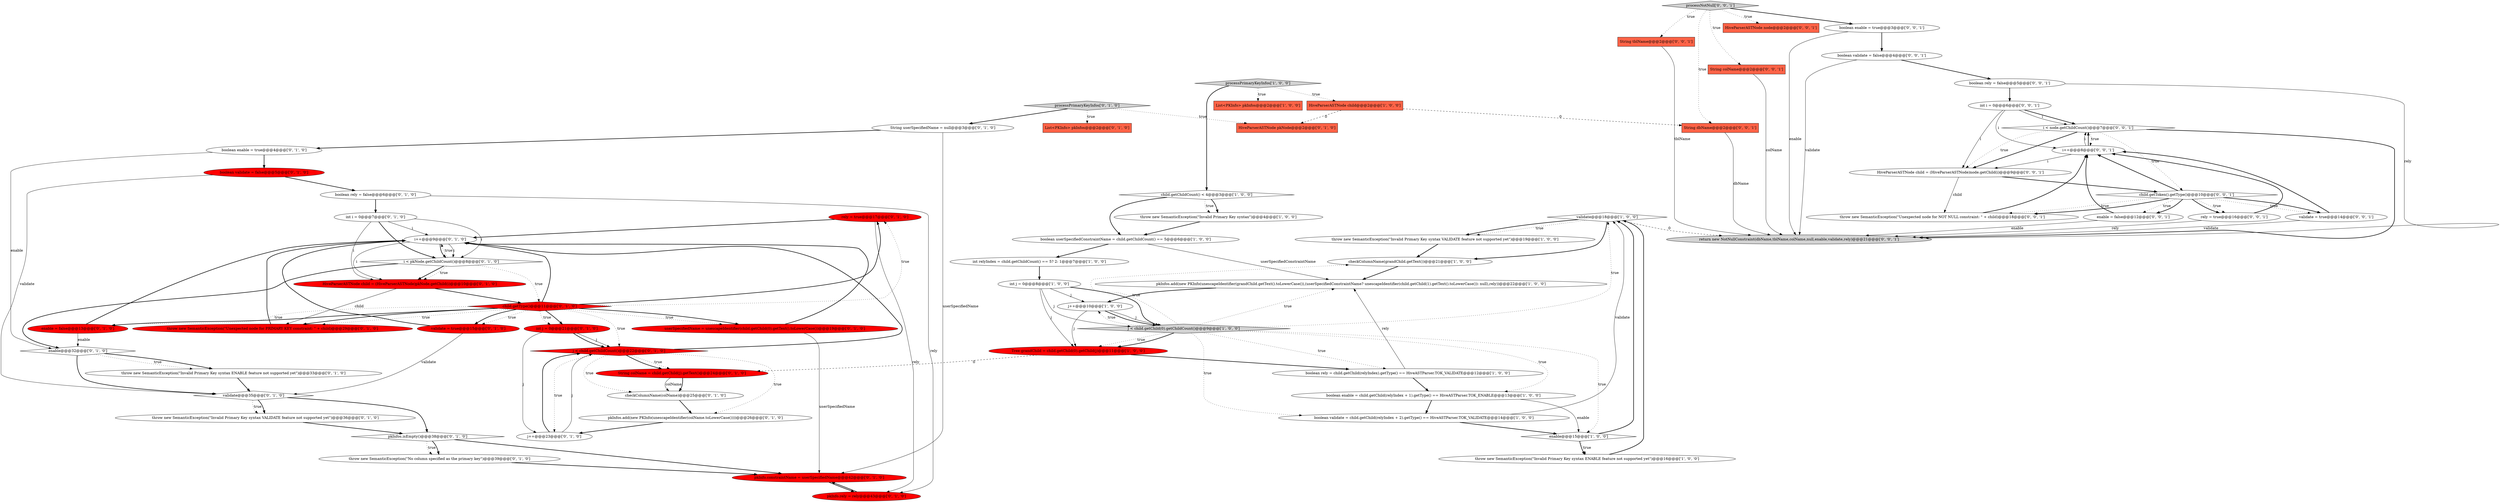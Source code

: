 digraph {
30 [style = filled, label = "validate@@@35@@@['0', '1', '0']", fillcolor = white, shape = diamond image = "AAA0AAABBB2BBB"];
14 [style = filled, label = "pkInfos.add(new PKInfo(unescapeIdentifier(grandChild.getText().toLowerCase()),(userSpecifiedConstraintName? unescapeIdentifier(child.getChild(1).getText().toLowerCase()): null),rely))@@@22@@@['1', '0', '0']", fillcolor = white, shape = ellipse image = "AAA0AAABBB1BBB"];
34 [style = filled, label = "enable = false@@@13@@@['0', '1', '0']", fillcolor = red, shape = ellipse image = "AAA1AAABBB2BBB"];
11 [style = filled, label = "int j = 0@@@8@@@['1', '0', '0']", fillcolor = white, shape = ellipse image = "AAA0AAABBB1BBB"];
63 [style = filled, label = "boolean enable = true@@@3@@@['0', '0', '1']", fillcolor = white, shape = ellipse image = "AAA0AAABBB3BBB"];
59 [style = filled, label = "String tblName@@@2@@@['0', '0', '1']", fillcolor = tomato, shape = box image = "AAA0AAABBB3BBB"];
62 [style = filled, label = "rely = true@@@16@@@['0', '0', '1']", fillcolor = white, shape = ellipse image = "AAA0AAABBB3BBB"];
66 [style = filled, label = "i < node.getChildCount()@@@7@@@['0', '0', '1']", fillcolor = white, shape = diamond image = "AAA0AAABBB3BBB"];
22 [style = filled, label = "throw new SemanticException(\"No column specified as the primary key\")@@@39@@@['0', '1', '0']", fillcolor = white, shape = ellipse image = "AAA0AAABBB2BBB"];
28 [style = filled, label = "pkInfo.constraintName = userSpecifiedName@@@42@@@['0', '1', '0']", fillcolor = red, shape = ellipse image = "AAA1AAABBB2BBB"];
31 [style = filled, label = "throw new SemanticException(\"Invalid Primary Key syntax ENABLE feature not supported yet\")@@@33@@@['0', '1', '0']", fillcolor = white, shape = ellipse image = "AAA0AAABBB2BBB"];
43 [style = filled, label = "boolean enable = true@@@4@@@['0', '1', '0']", fillcolor = white, shape = ellipse image = "AAA0AAABBB2BBB"];
49 [style = filled, label = "String userSpecifiedName = null@@@3@@@['0', '1', '0']", fillcolor = white, shape = ellipse image = "AAA0AAABBB2BBB"];
57 [style = filled, label = "i++@@@8@@@['0', '0', '1']", fillcolor = white, shape = ellipse image = "AAA0AAABBB3BBB"];
51 [style = filled, label = "String colName@@@2@@@['0', '0', '1']", fillcolor = tomato, shape = box image = "AAA0AAABBB3BBB"];
32 [style = filled, label = "throw new SemanticException(\"Invalid Primary Key syntax VALIDATE feature not supported yet\")@@@36@@@['0', '1', '0']", fillcolor = white, shape = ellipse image = "AAA0AAABBB2BBB"];
16 [style = filled, label = "j++@@@10@@@['1', '0', '0']", fillcolor = white, shape = ellipse image = "AAA0AAABBB1BBB"];
40 [style = filled, label = "child.getType()@@@11@@@['0', '1', '0']", fillcolor = red, shape = diamond image = "AAA1AAABBB2BBB"];
33 [style = filled, label = "checkColumnName(colName)@@@25@@@['0', '1', '0']", fillcolor = white, shape = ellipse image = "AAA0AAABBB2BBB"];
0 [style = filled, label = "boolean userSpecifiedConstraintName = child.getChildCount() == 5@@@6@@@['1', '0', '0']", fillcolor = white, shape = ellipse image = "AAA0AAABBB1BBB"];
36 [style = filled, label = "HiveParserASTNode pkNode@@@2@@@['0', '1', '0']", fillcolor = tomato, shape = box image = "AAA1AAABBB2BBB"];
38 [style = filled, label = "j++@@@23@@@['0', '1', '0']", fillcolor = white, shape = ellipse image = "AAA0AAABBB2BBB"];
47 [style = filled, label = "i++@@@9@@@['0', '1', '0']", fillcolor = white, shape = ellipse image = "AAA0AAABBB2BBB"];
50 [style = filled, label = "userSpecifiedName = unescapeIdentifier(child.getChild(0).getText().toLowerCase())@@@19@@@['0', '1', '0']", fillcolor = red, shape = ellipse image = "AAA1AAABBB2BBB"];
48 [style = filled, label = "rely = true@@@17@@@['0', '1', '0']", fillcolor = red, shape = ellipse image = "AAA1AAABBB2BBB"];
52 [style = filled, label = "validate = true@@@14@@@['0', '0', '1']", fillcolor = white, shape = ellipse image = "AAA0AAABBB3BBB"];
12 [style = filled, label = "processPrimaryKeyInfos['1', '0', '0']", fillcolor = lightgray, shape = diamond image = "AAA0AAABBB1BBB"];
46 [style = filled, label = "pkInfos.add(new PKInfo(unescapeIdentifier(colName.toLowerCase())))@@@26@@@['0', '1', '0']", fillcolor = white, shape = ellipse image = "AAA0AAABBB2BBB"];
29 [style = filled, label = "HiveParserASTNode child = (HiveParserASTNode)pkNode.getChild(i)@@@10@@@['0', '1', '0']", fillcolor = red, shape = ellipse image = "AAA1AAABBB2BBB"];
42 [style = filled, label = "pkInfo.rely = rely@@@43@@@['0', '1', '0']", fillcolor = red, shape = ellipse image = "AAA1AAABBB2BBB"];
35 [style = filled, label = "enable@@@32@@@['0', '1', '0']", fillcolor = white, shape = diamond image = "AAA0AAABBB2BBB"];
15 [style = filled, label = "boolean rely = child.getChild(relyIndex).getType() == HiveASTParser.TOK_VALIDATE@@@12@@@['1', '0', '0']", fillcolor = white, shape = ellipse image = "AAA0AAABBB1BBB"];
60 [style = filled, label = "HiveParserASTNode node@@@2@@@['0', '0', '1']", fillcolor = tomato, shape = box image = "AAA0AAABBB3BBB"];
18 [style = filled, label = "j < child.getChild(0).getChildCount()@@@9@@@['1', '0', '0']", fillcolor = lightgray, shape = diamond image = "AAA0AAABBB1BBB"];
9 [style = filled, label = "HiveParserASTNode child@@@2@@@['1', '0', '0']", fillcolor = tomato, shape = box image = "AAA1AAABBB1BBB"];
55 [style = filled, label = "return new NotNullConstraint(dbName,tblName,colName,null,enable,validate,rely)@@@21@@@['0', '0', '1']", fillcolor = lightgray, shape = ellipse image = "AAA0AAABBB3BBB"];
54 [style = filled, label = "processNotNull['0', '0', '1']", fillcolor = lightgray, shape = diamond image = "AAA0AAABBB3BBB"];
1 [style = filled, label = "throw new SemanticException(\"Invalid Primary Key syntax ENABLE feature not supported yet\")@@@16@@@['1', '0', '0']", fillcolor = white, shape = ellipse image = "AAA0AAABBB1BBB"];
37 [style = filled, label = "boolean rely = false@@@6@@@['0', '1', '0']", fillcolor = white, shape = ellipse image = "AAA0AAABBB2BBB"];
64 [style = filled, label = "boolean validate = false@@@4@@@['0', '0', '1']", fillcolor = white, shape = ellipse image = "AAA0AAABBB3BBB"];
68 [style = filled, label = "HiveParserASTNode child = (HiveParserASTNode)node.getChild(i)@@@9@@@['0', '0', '1']", fillcolor = white, shape = ellipse image = "AAA0AAABBB3BBB"];
58 [style = filled, label = "child.getToken().getType()@@@10@@@['0', '0', '1']", fillcolor = white, shape = diamond image = "AAA0AAABBB3BBB"];
4 [style = filled, label = "boolean validate = child.getChild(relyIndex + 2).getType() == HiveASTParser.TOK_VALIDATE@@@14@@@['1', '0', '0']", fillcolor = white, shape = ellipse image = "AAA0AAABBB1BBB"];
23 [style = filled, label = "boolean validate = false@@@5@@@['0', '1', '0']", fillcolor = red, shape = ellipse image = "AAA1AAABBB2BBB"];
65 [style = filled, label = "enable = false@@@12@@@['0', '0', '1']", fillcolor = white, shape = ellipse image = "AAA0AAABBB3BBB"];
24 [style = filled, label = "List<PKInfo> pkInfos@@@2@@@['0', '1', '0']", fillcolor = tomato, shape = box image = "AAA0AAABBB2BBB"];
8 [style = filled, label = "checkColumnName(grandChild.getText())@@@21@@@['1', '0', '0']", fillcolor = white, shape = ellipse image = "AAA0AAABBB1BBB"];
2 [style = filled, label = "List<PKInfo> pkInfos@@@2@@@['1', '0', '0']", fillcolor = tomato, shape = box image = "AAA0AAABBB1BBB"];
39 [style = filled, label = "String colName = child.getChild(j).getText()@@@24@@@['0', '1', '0']", fillcolor = red, shape = ellipse image = "AAA1AAABBB2BBB"];
67 [style = filled, label = "String dbName@@@2@@@['0', '0', '1']", fillcolor = tomato, shape = box image = "AAA0AAABBB3BBB"];
61 [style = filled, label = "boolean rely = false@@@5@@@['0', '0', '1']", fillcolor = white, shape = ellipse image = "AAA0AAABBB3BBB"];
26 [style = filled, label = "j < child.getChildCount()@@@22@@@['0', '1', '0']", fillcolor = red, shape = diamond image = "AAA1AAABBB2BBB"];
19 [style = filled, label = "child.getChildCount() < 4@@@3@@@['1', '0', '0']", fillcolor = white, shape = diamond image = "AAA0AAABBB1BBB"];
44 [style = filled, label = "int i = 0@@@7@@@['0', '1', '0']", fillcolor = white, shape = ellipse image = "AAA0AAABBB2BBB"];
45 [style = filled, label = "int j = 0@@@21@@@['0', '1', '0']", fillcolor = red, shape = ellipse image = "AAA1AAABBB2BBB"];
53 [style = filled, label = "throw new SemanticException(\"Unexpected node for NOT NULL constraint: \" + child)@@@18@@@['0', '0', '1']", fillcolor = white, shape = ellipse image = "AAA0AAABBB3BBB"];
56 [style = filled, label = "int i = 0@@@6@@@['0', '0', '1']", fillcolor = white, shape = ellipse image = "AAA0AAABBB3BBB"];
5 [style = filled, label = "Tree grandChild = child.getChild(0).getChild(j)@@@11@@@['1', '0', '0']", fillcolor = red, shape = ellipse image = "AAA1AAABBB1BBB"];
20 [style = filled, label = "validate = true@@@15@@@['0', '1', '0']", fillcolor = red, shape = ellipse image = "AAA1AAABBB2BBB"];
27 [style = filled, label = "throw new SemanticException(\"Unexpected node for PRIMARY KEY constraint: \" + child)@@@29@@@['0', '1', '0']", fillcolor = red, shape = ellipse image = "AAA1AAABBB2BBB"];
7 [style = filled, label = "validate@@@18@@@['1', '0', '0']", fillcolor = white, shape = diamond image = "AAA0AAABBB1BBB"];
6 [style = filled, label = "enable@@@15@@@['1', '0', '0']", fillcolor = white, shape = diamond image = "AAA0AAABBB1BBB"];
10 [style = filled, label = "throw new SemanticException(\"Invalid Primary Key syntax VALIDATE feature not supported yet\")@@@19@@@['1', '0', '0']", fillcolor = white, shape = ellipse image = "AAA0AAABBB1BBB"];
13 [style = filled, label = "throw new SemanticException(\"Invalid Primary Key syntax\")@@@4@@@['1', '0', '0']", fillcolor = white, shape = ellipse image = "AAA0AAABBB1BBB"];
25 [style = filled, label = "i < pkNode.getChildCount()@@@8@@@['0', '1', '0']", fillcolor = white, shape = diamond image = "AAA0AAABBB2BBB"];
21 [style = filled, label = "pkInfos.isEmpty()@@@38@@@['0', '1', '0']", fillcolor = white, shape = diamond image = "AAA0AAABBB2BBB"];
41 [style = filled, label = "processPrimaryKeyInfos['0', '1', '0']", fillcolor = lightgray, shape = diamond image = "AAA0AAABBB2BBB"];
17 [style = filled, label = "boolean enable = child.getChild(relyIndex + 1).getType() == HiveASTParser.TOK_ENABLE@@@13@@@['1', '0', '0']", fillcolor = white, shape = ellipse image = "AAA0AAABBB1BBB"];
3 [style = filled, label = "int relyIndex = child.getChildCount() == 5? 2: 1@@@7@@@['1', '0', '0']", fillcolor = white, shape = ellipse image = "AAA0AAABBB1BBB"];
9->36 [style = dashed, label="0"];
40->50 [style = dotted, label="true"];
66->68 [style = dotted, label="true"];
17->6 [style = solid, label="enable"];
61->56 [style = bold, label=""];
54->63 [style = bold, label=""];
65->57 [style = bold, label=""];
45->26 [style = solid, label="j"];
23->30 [style = solid, label="validate"];
6->1 [style = dotted, label="true"];
18->15 [style = dotted, label="true"];
68->58 [style = bold, label=""];
5->15 [style = bold, label=""];
39->33 [style = solid, label="colName"];
44->25 [style = solid, label="i"];
58->62 [style = dotted, label="true"];
25->29 [style = bold, label=""];
25->29 [style = dotted, label="true"];
40->20 [style = bold, label=""];
25->35 [style = bold, label=""];
7->8 [style = bold, label=""];
43->23 [style = bold, label=""];
21->28 [style = bold, label=""];
59->55 [style = solid, label="tblName"];
41->36 [style = dotted, label="true"];
54->51 [style = dotted, label="true"];
15->17 [style = bold, label=""];
9->67 [style = dashed, label="0"];
58->62 [style = bold, label=""];
10->8 [style = bold, label=""];
11->16 [style = solid, label="j"];
33->46 [style = bold, label=""];
40->47 [style = bold, label=""];
31->30 [style = bold, label=""];
25->47 [style = dotted, label="true"];
38->26 [style = bold, label=""];
68->53 [style = solid, label="child"];
28->42 [style = bold, label=""];
45->38 [style = solid, label="j"];
0->3 [style = bold, label=""];
14->16 [style = bold, label=""];
35->31 [style = bold, label=""];
40->50 [style = bold, label=""];
46->38 [style = bold, label=""];
7->10 [style = dotted, label="true"];
47->25 [style = solid, label="i"];
18->16 [style = dotted, label="true"];
58->53 [style = dotted, label="true"];
40->26 [style = dotted, label="true"];
65->55 [style = solid, label="enable"];
34->47 [style = bold, label=""];
12->2 [style = dotted, label="true"];
54->67 [style = dotted, label="true"];
3->11 [style = bold, label=""];
26->47 [style = bold, label=""];
41->24 [style = dotted, label="true"];
21->22 [style = dotted, label="true"];
40->48 [style = dotted, label="true"];
18->8 [style = dotted, label="true"];
41->49 [style = bold, label=""];
63->55 [style = solid, label="enable"];
40->34 [style = bold, label=""];
44->47 [style = solid, label="i"];
5->39 [style = dashed, label="0"];
7->55 [style = dashed, label="0"];
40->20 [style = dotted, label="true"];
11->18 [style = bold, label=""];
18->6 [style = dotted, label="true"];
54->59 [style = dotted, label="true"];
38->26 [style = solid, label="j"];
23->37 [style = bold, label=""];
47->25 [style = bold, label=""];
57->66 [style = solid, label="i"];
19->13 [style = bold, label=""];
21->22 [style = bold, label=""];
54->60 [style = dotted, label="true"];
30->32 [style = dotted, label="true"];
29->40 [style = bold, label=""];
18->5 [style = dotted, label="true"];
61->55 [style = solid, label="rely"];
18->17 [style = dotted, label="true"];
27->47 [style = bold, label=""];
6->7 [style = bold, label=""];
13->0 [style = bold, label=""];
58->52 [style = dotted, label="true"];
40->34 [style = dotted, label="true"];
26->46 [style = dotted, label="true"];
16->18 [style = bold, label=""];
11->18 [style = solid, label="j"];
18->7 [style = dotted, label="true"];
26->33 [style = dotted, label="true"];
57->66 [style = bold, label=""];
8->14 [style = bold, label=""];
58->57 [style = bold, label=""];
29->27 [style = solid, label="child"];
30->32 [style = bold, label=""];
22->28 [style = bold, label=""];
20->30 [style = solid, label="validate"];
56->57 [style = solid, label="i"];
56->66 [style = bold, label=""];
35->31 [style = dotted, label="true"];
1->7 [style = bold, label=""];
56->66 [style = solid, label="i"];
19->0 [style = bold, label=""];
39->33 [style = bold, label=""];
48->42 [style = solid, label="rely"];
47->29 [style = solid, label="i"];
6->1 [style = bold, label=""];
30->21 [style = bold, label=""];
58->65 [style = dotted, label="true"];
26->38 [style = dotted, label="true"];
58->53 [style = bold, label=""];
15->14 [style = solid, label="rely"];
49->28 [style = solid, label="userSpecifiedName"];
66->55 [style = bold, label=""];
40->27 [style = bold, label=""];
0->14 [style = solid, label="userSpecifiedConstraintName"];
16->18 [style = solid, label="j"];
37->44 [style = bold, label=""];
44->25 [style = bold, label=""];
64->61 [style = bold, label=""];
42->28 [style = bold, label=""];
40->27 [style = dotted, label="true"];
34->35 [style = solid, label="enable"];
35->30 [style = bold, label=""];
58->65 [style = bold, label=""];
17->4 [style = bold, label=""];
32->21 [style = bold, label=""];
40->48 [style = bold, label=""];
4->6 [style = bold, label=""];
7->10 [style = bold, label=""];
63->64 [style = bold, label=""];
11->5 [style = solid, label="j"];
53->57 [style = bold, label=""];
26->39 [style = dotted, label="true"];
66->68 [style = bold, label=""];
16->5 [style = solid, label="j"];
67->55 [style = solid, label="dbName"];
56->68 [style = solid, label="i"];
19->13 [style = dotted, label="true"];
62->57 [style = bold, label=""];
64->55 [style = solid, label="validate"];
66->58 [style = dotted, label="true"];
49->43 [style = bold, label=""];
18->14 [style = dotted, label="true"];
20->47 [style = bold, label=""];
26->39 [style = bold, label=""];
37->42 [style = solid, label="rely"];
51->55 [style = solid, label="colName"];
43->35 [style = solid, label="enable"];
66->57 [style = dotted, label="true"];
25->40 [style = dotted, label="true"];
48->47 [style = bold, label=""];
50->47 [style = bold, label=""];
18->5 [style = bold, label=""];
4->7 [style = solid, label="validate"];
62->55 [style = solid, label="rely"];
50->28 [style = solid, label="userSpecifiedName"];
45->26 [style = bold, label=""];
40->45 [style = bold, label=""];
18->4 [style = dotted, label="true"];
58->52 [style = bold, label=""];
57->68 [style = solid, label="i"];
40->45 [style = dotted, label="true"];
52->57 [style = bold, label=""];
12->19 [style = bold, label=""];
52->55 [style = solid, label="validate"];
12->9 [style = dotted, label="true"];
44->29 [style = solid, label="i"];
}
